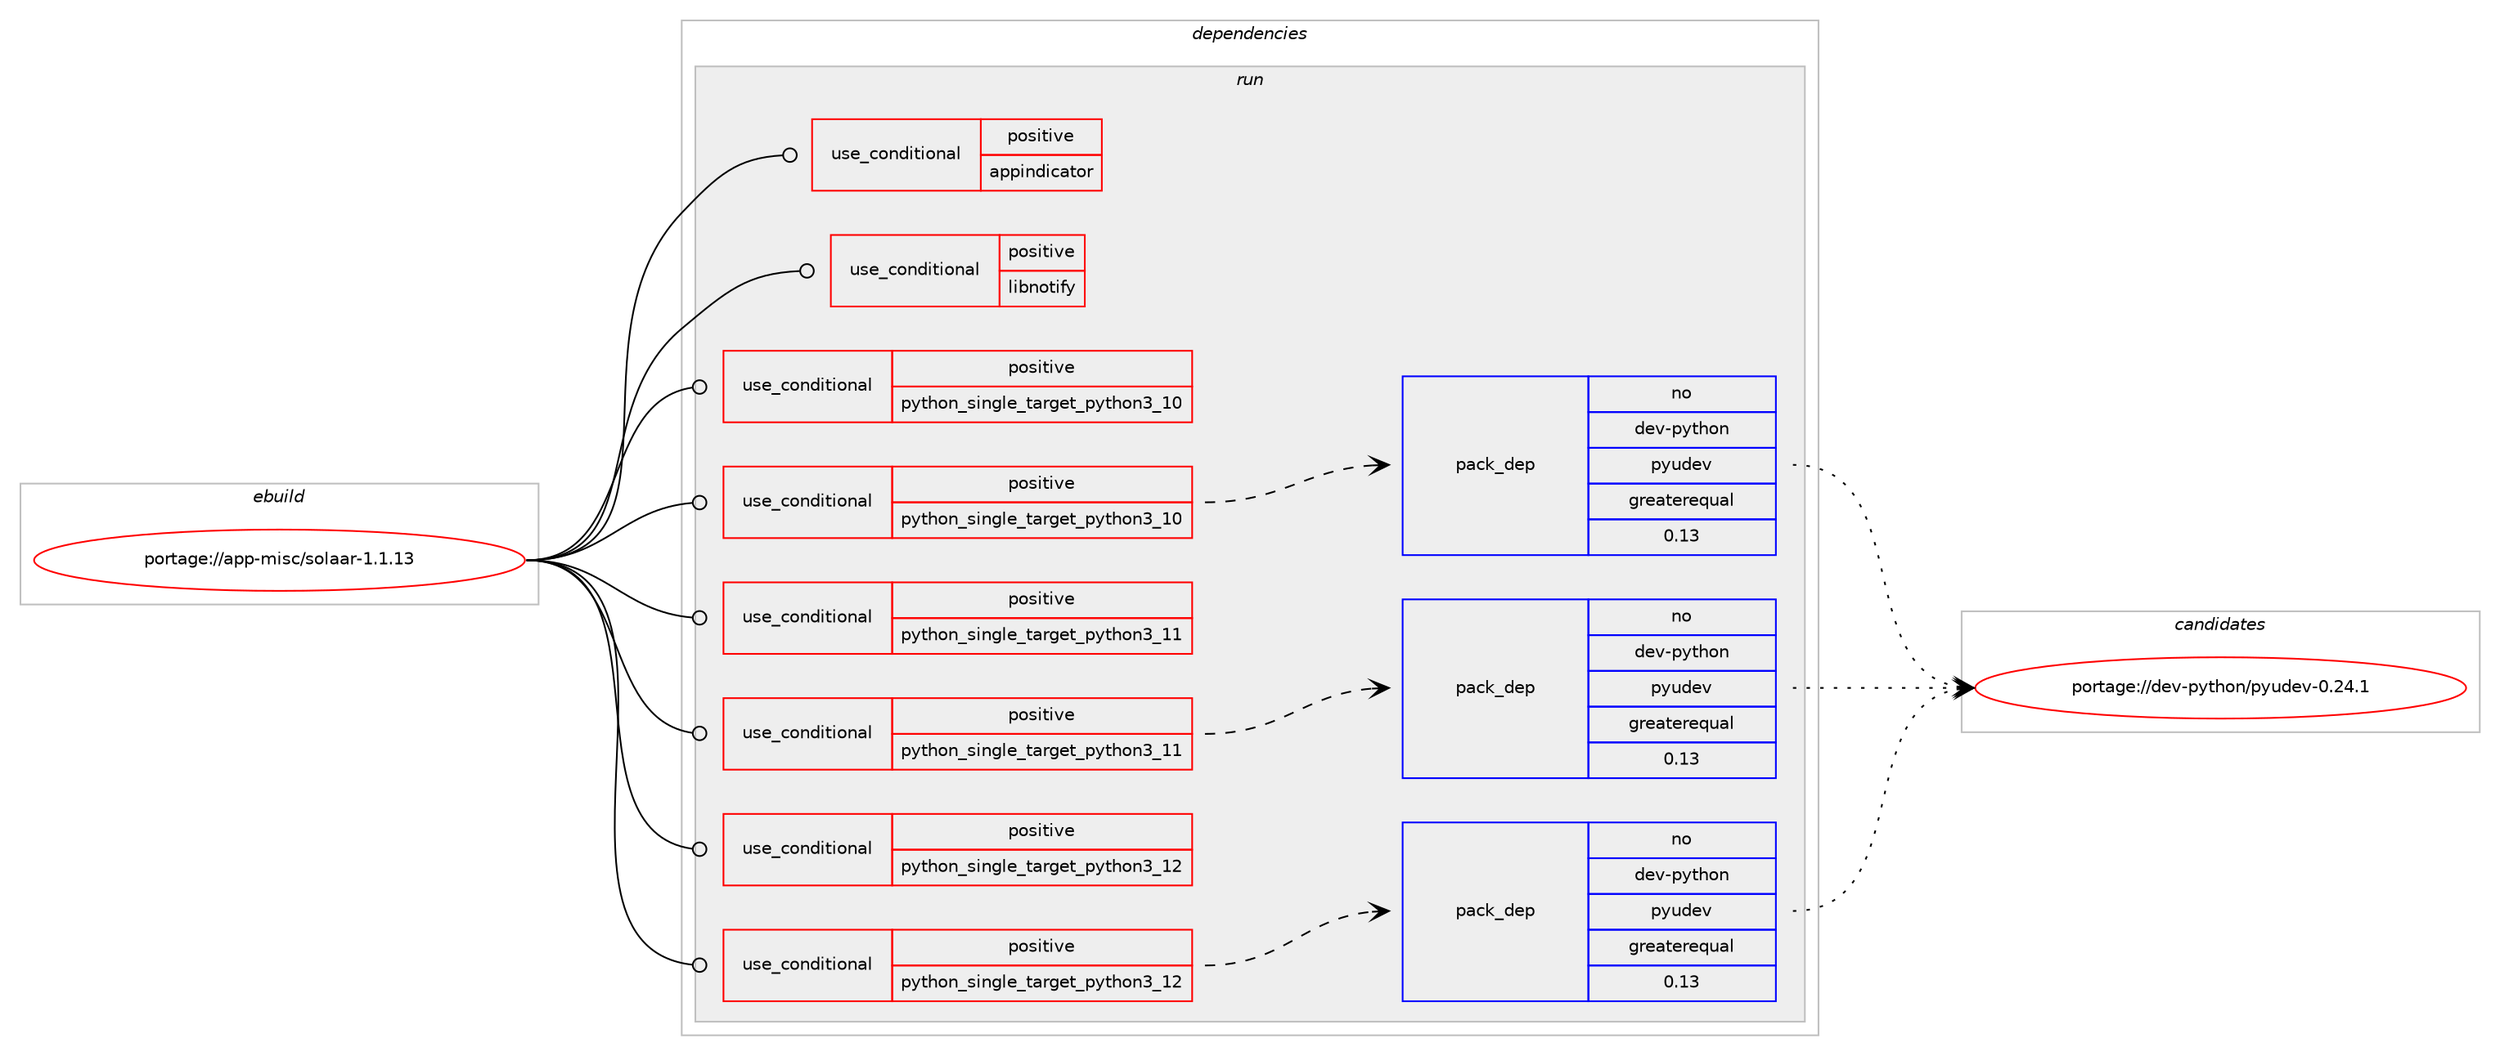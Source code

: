 digraph prolog {

# *************
# Graph options
# *************

newrank=true;
concentrate=true;
compound=true;
graph [rankdir=LR,fontname=Helvetica,fontsize=10,ranksep=1.5];#, ranksep=2.5, nodesep=0.2];
edge  [arrowhead=vee];
node  [fontname=Helvetica,fontsize=10];

# **********
# The ebuild
# **********

subgraph cluster_leftcol {
color=gray;
rank=same;
label=<<i>ebuild</i>>;
id [label="portage://app-misc/solaar-1.1.13", color=red, width=4, href="../app-misc/solaar-1.1.13.svg"];
}

# ****************
# The dependencies
# ****************

subgraph cluster_midcol {
color=gray;
label=<<i>dependencies</i>>;
subgraph cluster_compile {
fillcolor="#eeeeee";
style=filled;
label=<<i>compile</i>>;
}
subgraph cluster_compileandrun {
fillcolor="#eeeeee";
style=filled;
label=<<i>compile and run</i>>;
}
subgraph cluster_run {
fillcolor="#eeeeee";
style=filled;
label=<<i>run</i>>;
subgraph cond12228 {
dependency19126 [label=<<TABLE BORDER="0" CELLBORDER="1" CELLSPACING="0" CELLPADDING="4"><TR><TD ROWSPAN="3" CELLPADDING="10">use_conditional</TD></TR><TR><TD>positive</TD></TR><TR><TD>appindicator</TD></TR></TABLE>>, shape=none, color=red];
# *** BEGIN UNKNOWN DEPENDENCY TYPE (TODO) ***
# dependency19126 -> package_dependency(portage://app-misc/solaar-1.1.13,run,no,dev-libs,libayatana-appindicator,none,[,,],[],[])
# *** END UNKNOWN DEPENDENCY TYPE (TODO) ***

}
id:e -> dependency19126:w [weight=20,style="solid",arrowhead="odot"];
subgraph cond12229 {
dependency19127 [label=<<TABLE BORDER="0" CELLBORDER="1" CELLSPACING="0" CELLPADDING="4"><TR><TD ROWSPAN="3" CELLPADDING="10">use_conditional</TD></TR><TR><TD>positive</TD></TR><TR><TD>libnotify</TD></TR></TABLE>>, shape=none, color=red];
# *** BEGIN UNKNOWN DEPENDENCY TYPE (TODO) ***
# dependency19127 -> package_dependency(portage://app-misc/solaar-1.1.13,run,no,x11-libs,libnotify,none,[,,],[],[use(enable(introspection),none)])
# *** END UNKNOWN DEPENDENCY TYPE (TODO) ***

}
id:e -> dependency19127:w [weight=20,style="solid",arrowhead="odot"];
subgraph cond12230 {
dependency19128 [label=<<TABLE BORDER="0" CELLBORDER="1" CELLSPACING="0" CELLPADDING="4"><TR><TD ROWSPAN="3" CELLPADDING="10">use_conditional</TD></TR><TR><TD>positive</TD></TR><TR><TD>python_single_target_python3_10</TD></TR></TABLE>>, shape=none, color=red];
# *** BEGIN UNKNOWN DEPENDENCY TYPE (TODO) ***
# dependency19128 -> package_dependency(portage://app-misc/solaar-1.1.13,run,no,dev-lang,python,none,[,,],[slot(3.10)],[])
# *** END UNKNOWN DEPENDENCY TYPE (TODO) ***

}
id:e -> dependency19128:w [weight=20,style="solid",arrowhead="odot"];
subgraph cond12231 {
dependency19129 [label=<<TABLE BORDER="0" CELLBORDER="1" CELLSPACING="0" CELLPADDING="4"><TR><TD ROWSPAN="3" CELLPADDING="10">use_conditional</TD></TR><TR><TD>positive</TD></TR><TR><TD>python_single_target_python3_10</TD></TR></TABLE>>, shape=none, color=red];
# *** BEGIN UNKNOWN DEPENDENCY TYPE (TODO) ***
# dependency19129 -> package_dependency(portage://app-misc/solaar-1.1.13,run,no,dev-python,evdev,none,[,,],[],[use(enable(python_targets_python3_10),negative)])
# *** END UNKNOWN DEPENDENCY TYPE (TODO) ***

# *** BEGIN UNKNOWN DEPENDENCY TYPE (TODO) ***
# dependency19129 -> package_dependency(portage://app-misc/solaar-1.1.13,run,no,dev-python,psutil,none,[,,],[],[use(enable(python_targets_python3_10),negative)])
# *** END UNKNOWN DEPENDENCY TYPE (TODO) ***

# *** BEGIN UNKNOWN DEPENDENCY TYPE (TODO) ***
# dependency19129 -> package_dependency(portage://app-misc/solaar-1.1.13,run,no,dev-python,pygobject,none,[,,],[slot(3)],[use(enable(python_targets_python3_10),negative)])
# *** END UNKNOWN DEPENDENCY TYPE (TODO) ***

# *** BEGIN UNKNOWN DEPENDENCY TYPE (TODO) ***
# dependency19129 -> package_dependency(portage://app-misc/solaar-1.1.13,run,no,dev-python,python-xlib,none,[,,],[],[use(enable(python_targets_python3_10),negative)])
# *** END UNKNOWN DEPENDENCY TYPE (TODO) ***

subgraph pack6526 {
dependency19130 [label=<<TABLE BORDER="0" CELLBORDER="1" CELLSPACING="0" CELLPADDING="4" WIDTH="220"><TR><TD ROWSPAN="6" CELLPADDING="30">pack_dep</TD></TR><TR><TD WIDTH="110">no</TD></TR><TR><TD>dev-python</TD></TR><TR><TD>pyudev</TD></TR><TR><TD>greaterequal</TD></TR><TR><TD>0.13</TD></TR></TABLE>>, shape=none, color=blue];
}
dependency19129:e -> dependency19130:w [weight=20,style="dashed",arrowhead="vee"];
# *** BEGIN UNKNOWN DEPENDENCY TYPE (TODO) ***
# dependency19129 -> package_dependency(portage://app-misc/solaar-1.1.13,run,no,dev-python,pyyaml,none,[,,],[],[use(enable(python_targets_python3_10),negative)])
# *** END UNKNOWN DEPENDENCY TYPE (TODO) ***

}
id:e -> dependency19129:w [weight=20,style="solid",arrowhead="odot"];
subgraph cond12232 {
dependency19131 [label=<<TABLE BORDER="0" CELLBORDER="1" CELLSPACING="0" CELLPADDING="4"><TR><TD ROWSPAN="3" CELLPADDING="10">use_conditional</TD></TR><TR><TD>positive</TD></TR><TR><TD>python_single_target_python3_11</TD></TR></TABLE>>, shape=none, color=red];
# *** BEGIN UNKNOWN DEPENDENCY TYPE (TODO) ***
# dependency19131 -> package_dependency(portage://app-misc/solaar-1.1.13,run,no,dev-lang,python,none,[,,],[slot(3.11)],[])
# *** END UNKNOWN DEPENDENCY TYPE (TODO) ***

}
id:e -> dependency19131:w [weight=20,style="solid",arrowhead="odot"];
subgraph cond12233 {
dependency19132 [label=<<TABLE BORDER="0" CELLBORDER="1" CELLSPACING="0" CELLPADDING="4"><TR><TD ROWSPAN="3" CELLPADDING="10">use_conditional</TD></TR><TR><TD>positive</TD></TR><TR><TD>python_single_target_python3_11</TD></TR></TABLE>>, shape=none, color=red];
# *** BEGIN UNKNOWN DEPENDENCY TYPE (TODO) ***
# dependency19132 -> package_dependency(portage://app-misc/solaar-1.1.13,run,no,dev-python,evdev,none,[,,],[],[use(enable(python_targets_python3_11),negative)])
# *** END UNKNOWN DEPENDENCY TYPE (TODO) ***

# *** BEGIN UNKNOWN DEPENDENCY TYPE (TODO) ***
# dependency19132 -> package_dependency(portage://app-misc/solaar-1.1.13,run,no,dev-python,psutil,none,[,,],[],[use(enable(python_targets_python3_11),negative)])
# *** END UNKNOWN DEPENDENCY TYPE (TODO) ***

# *** BEGIN UNKNOWN DEPENDENCY TYPE (TODO) ***
# dependency19132 -> package_dependency(portage://app-misc/solaar-1.1.13,run,no,dev-python,pygobject,none,[,,],[slot(3)],[use(enable(python_targets_python3_11),negative)])
# *** END UNKNOWN DEPENDENCY TYPE (TODO) ***

# *** BEGIN UNKNOWN DEPENDENCY TYPE (TODO) ***
# dependency19132 -> package_dependency(portage://app-misc/solaar-1.1.13,run,no,dev-python,python-xlib,none,[,,],[],[use(enable(python_targets_python3_11),negative)])
# *** END UNKNOWN DEPENDENCY TYPE (TODO) ***

subgraph pack6527 {
dependency19133 [label=<<TABLE BORDER="0" CELLBORDER="1" CELLSPACING="0" CELLPADDING="4" WIDTH="220"><TR><TD ROWSPAN="6" CELLPADDING="30">pack_dep</TD></TR><TR><TD WIDTH="110">no</TD></TR><TR><TD>dev-python</TD></TR><TR><TD>pyudev</TD></TR><TR><TD>greaterequal</TD></TR><TR><TD>0.13</TD></TR></TABLE>>, shape=none, color=blue];
}
dependency19132:e -> dependency19133:w [weight=20,style="dashed",arrowhead="vee"];
# *** BEGIN UNKNOWN DEPENDENCY TYPE (TODO) ***
# dependency19132 -> package_dependency(portage://app-misc/solaar-1.1.13,run,no,dev-python,pyyaml,none,[,,],[],[use(enable(python_targets_python3_11),negative)])
# *** END UNKNOWN DEPENDENCY TYPE (TODO) ***

}
id:e -> dependency19132:w [weight=20,style="solid",arrowhead="odot"];
subgraph cond12234 {
dependency19134 [label=<<TABLE BORDER="0" CELLBORDER="1" CELLSPACING="0" CELLPADDING="4"><TR><TD ROWSPAN="3" CELLPADDING="10">use_conditional</TD></TR><TR><TD>positive</TD></TR><TR><TD>python_single_target_python3_12</TD></TR></TABLE>>, shape=none, color=red];
# *** BEGIN UNKNOWN DEPENDENCY TYPE (TODO) ***
# dependency19134 -> package_dependency(portage://app-misc/solaar-1.1.13,run,no,dev-lang,python,none,[,,],[slot(3.12)],[])
# *** END UNKNOWN DEPENDENCY TYPE (TODO) ***

}
id:e -> dependency19134:w [weight=20,style="solid",arrowhead="odot"];
subgraph cond12235 {
dependency19135 [label=<<TABLE BORDER="0" CELLBORDER="1" CELLSPACING="0" CELLPADDING="4"><TR><TD ROWSPAN="3" CELLPADDING="10">use_conditional</TD></TR><TR><TD>positive</TD></TR><TR><TD>python_single_target_python3_12</TD></TR></TABLE>>, shape=none, color=red];
# *** BEGIN UNKNOWN DEPENDENCY TYPE (TODO) ***
# dependency19135 -> package_dependency(portage://app-misc/solaar-1.1.13,run,no,dev-python,evdev,none,[,,],[],[use(enable(python_targets_python3_12),negative)])
# *** END UNKNOWN DEPENDENCY TYPE (TODO) ***

# *** BEGIN UNKNOWN DEPENDENCY TYPE (TODO) ***
# dependency19135 -> package_dependency(portage://app-misc/solaar-1.1.13,run,no,dev-python,psutil,none,[,,],[],[use(enable(python_targets_python3_12),negative)])
# *** END UNKNOWN DEPENDENCY TYPE (TODO) ***

# *** BEGIN UNKNOWN DEPENDENCY TYPE (TODO) ***
# dependency19135 -> package_dependency(portage://app-misc/solaar-1.1.13,run,no,dev-python,pygobject,none,[,,],[slot(3)],[use(enable(python_targets_python3_12),negative)])
# *** END UNKNOWN DEPENDENCY TYPE (TODO) ***

# *** BEGIN UNKNOWN DEPENDENCY TYPE (TODO) ***
# dependency19135 -> package_dependency(portage://app-misc/solaar-1.1.13,run,no,dev-python,python-xlib,none,[,,],[],[use(enable(python_targets_python3_12),negative)])
# *** END UNKNOWN DEPENDENCY TYPE (TODO) ***

subgraph pack6528 {
dependency19136 [label=<<TABLE BORDER="0" CELLBORDER="1" CELLSPACING="0" CELLPADDING="4" WIDTH="220"><TR><TD ROWSPAN="6" CELLPADDING="30">pack_dep</TD></TR><TR><TD WIDTH="110">no</TD></TR><TR><TD>dev-python</TD></TR><TR><TD>pyudev</TD></TR><TR><TD>greaterequal</TD></TR><TR><TD>0.13</TD></TR></TABLE>>, shape=none, color=blue];
}
dependency19135:e -> dependency19136:w [weight=20,style="dashed",arrowhead="vee"];
# *** BEGIN UNKNOWN DEPENDENCY TYPE (TODO) ***
# dependency19135 -> package_dependency(portage://app-misc/solaar-1.1.13,run,no,dev-python,pyyaml,none,[,,],[],[use(enable(python_targets_python3_12),negative)])
# *** END UNKNOWN DEPENDENCY TYPE (TODO) ***

}
id:e -> dependency19135:w [weight=20,style="solid",arrowhead="odot"];
# *** BEGIN UNKNOWN DEPENDENCY TYPE (TODO) ***
# id -> package_dependency(portage://app-misc/solaar-1.1.13,run,no,acct-group,plugdev,none,[,,],[],[])
# *** END UNKNOWN DEPENDENCY TYPE (TODO) ***

# *** BEGIN UNKNOWN DEPENDENCY TYPE (TODO) ***
# id -> package_dependency(portage://app-misc/solaar-1.1.13,run,no,x11-libs,gtk+,none,[,,],[slot(3)],[use(enable(introspection),none)])
# *** END UNKNOWN DEPENDENCY TYPE (TODO) ***

}
}

# **************
# The candidates
# **************

subgraph cluster_choices {
rank=same;
color=gray;
label=<<i>candidates</i>>;

subgraph choice6526 {
color=black;
nodesep=1;
choice100101118451121211161041111104711212111710010111845484650524649 [label="portage://dev-python/pyudev-0.24.1", color=red, width=4,href="../dev-python/pyudev-0.24.1.svg"];
dependency19130:e -> choice100101118451121211161041111104711212111710010111845484650524649:w [style=dotted,weight="100"];
}
subgraph choice6527 {
color=black;
nodesep=1;
choice100101118451121211161041111104711212111710010111845484650524649 [label="portage://dev-python/pyudev-0.24.1", color=red, width=4,href="../dev-python/pyudev-0.24.1.svg"];
dependency19133:e -> choice100101118451121211161041111104711212111710010111845484650524649:w [style=dotted,weight="100"];
}
subgraph choice6528 {
color=black;
nodesep=1;
choice100101118451121211161041111104711212111710010111845484650524649 [label="portage://dev-python/pyudev-0.24.1", color=red, width=4,href="../dev-python/pyudev-0.24.1.svg"];
dependency19136:e -> choice100101118451121211161041111104711212111710010111845484650524649:w [style=dotted,weight="100"];
}
}

}
